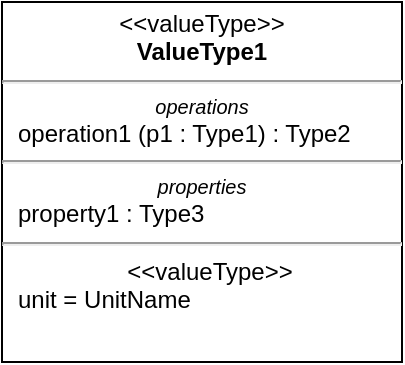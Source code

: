 <mxfile version="13.6.8" type="github">
  <diagram id="9c1IC47y52K3vItkU3Kz" name="Page-1">
    <mxGraphModel dx="1422" dy="763" grid="1" gridSize="10" guides="1" tooltips="1" connect="1" arrows="1" fold="1" page="1" pageScale="1" pageWidth="1169" pageHeight="827" math="0" shadow="0">
      <root>
        <mxCell id="0" />
        <mxCell id="1" parent="0" />
        <mxCell id="qfJ46PppJaWteEaOSz4K-1" value="&lt;p style=&quot;margin:0px;margin-top:4px;text-align:center;&quot;&gt;&amp;lt;&amp;lt;valueType&amp;gt;&amp;gt;&lt;br/&gt;&lt;b&gt;ValueType1&lt;/b&gt;&lt;/p&gt;&lt;hr/&gt;&lt;p style=&quot;font-size:10px;margin:0px;text-align:center;&quot;&gt;&lt;i&gt;operations&lt;/i&gt;&lt;/p&gt;&lt;p style=&quot;margin:0px;margin-left:8px;text-align:left;&quot;&gt;operation1 (p1 : Type1) : Type2&lt;/p&gt;&lt;hr/&gt;&lt;p style=&quot;font-size:10px;margin:0px;text-align:center;&quot;&gt;&lt;i&gt;properties&lt;/i&gt;&lt;/p&gt;&lt;p style=&quot;margin:0px;margin-left:8px;text-align:left;&quot;&gt;property1 : Type3&lt;/p&gt;&lt;hr/&gt;&lt;p style=&quot;margin:0px;margin-left:8px;text-align:center;&quot;&gt;&amp;lt;&amp;lt;valueType&amp;gt;&amp;gt;&lt;/p&gt;&lt;p style=&quot;margin:0px;margin-left:8px;text-align:left;&quot;&gt;unit = UnitName&lt;/p&gt;" style="shape=rect;html=1;overflow=fill;whiteSpace=wrap;" parent="1" vertex="1">
          <mxGeometry x="460" y="324" width="200" height="180" as="geometry" />
        </mxCell>
      </root>
    </mxGraphModel>
  </diagram>
</mxfile>
